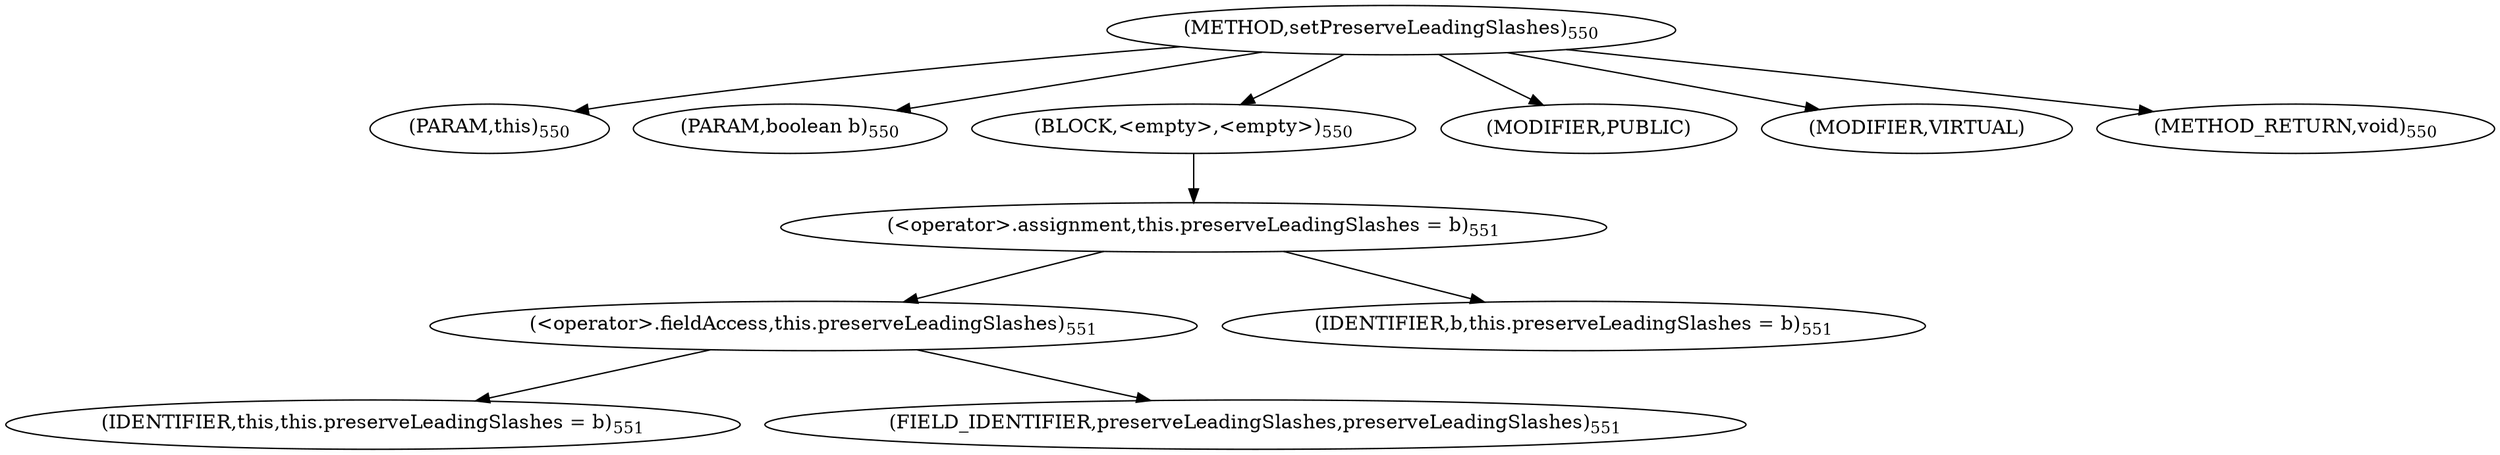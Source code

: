digraph "setPreserveLeadingSlashes" {  
"1254" [label = <(METHOD,setPreserveLeadingSlashes)<SUB>550</SUB>> ]
"60" [label = <(PARAM,this)<SUB>550</SUB>> ]
"1255" [label = <(PARAM,boolean b)<SUB>550</SUB>> ]
"1256" [label = <(BLOCK,&lt;empty&gt;,&lt;empty&gt;)<SUB>550</SUB>> ]
"1257" [label = <(&lt;operator&gt;.assignment,this.preserveLeadingSlashes = b)<SUB>551</SUB>> ]
"1258" [label = <(&lt;operator&gt;.fieldAccess,this.preserveLeadingSlashes)<SUB>551</SUB>> ]
"59" [label = <(IDENTIFIER,this,this.preserveLeadingSlashes = b)<SUB>551</SUB>> ]
"1259" [label = <(FIELD_IDENTIFIER,preserveLeadingSlashes,preserveLeadingSlashes)<SUB>551</SUB>> ]
"1260" [label = <(IDENTIFIER,b,this.preserveLeadingSlashes = b)<SUB>551</SUB>> ]
"1261" [label = <(MODIFIER,PUBLIC)> ]
"1262" [label = <(MODIFIER,VIRTUAL)> ]
"1263" [label = <(METHOD_RETURN,void)<SUB>550</SUB>> ]
  "1254" -> "60" 
  "1254" -> "1255" 
  "1254" -> "1256" 
  "1254" -> "1261" 
  "1254" -> "1262" 
  "1254" -> "1263" 
  "1256" -> "1257" 
  "1257" -> "1258" 
  "1257" -> "1260" 
  "1258" -> "59" 
  "1258" -> "1259" 
}

